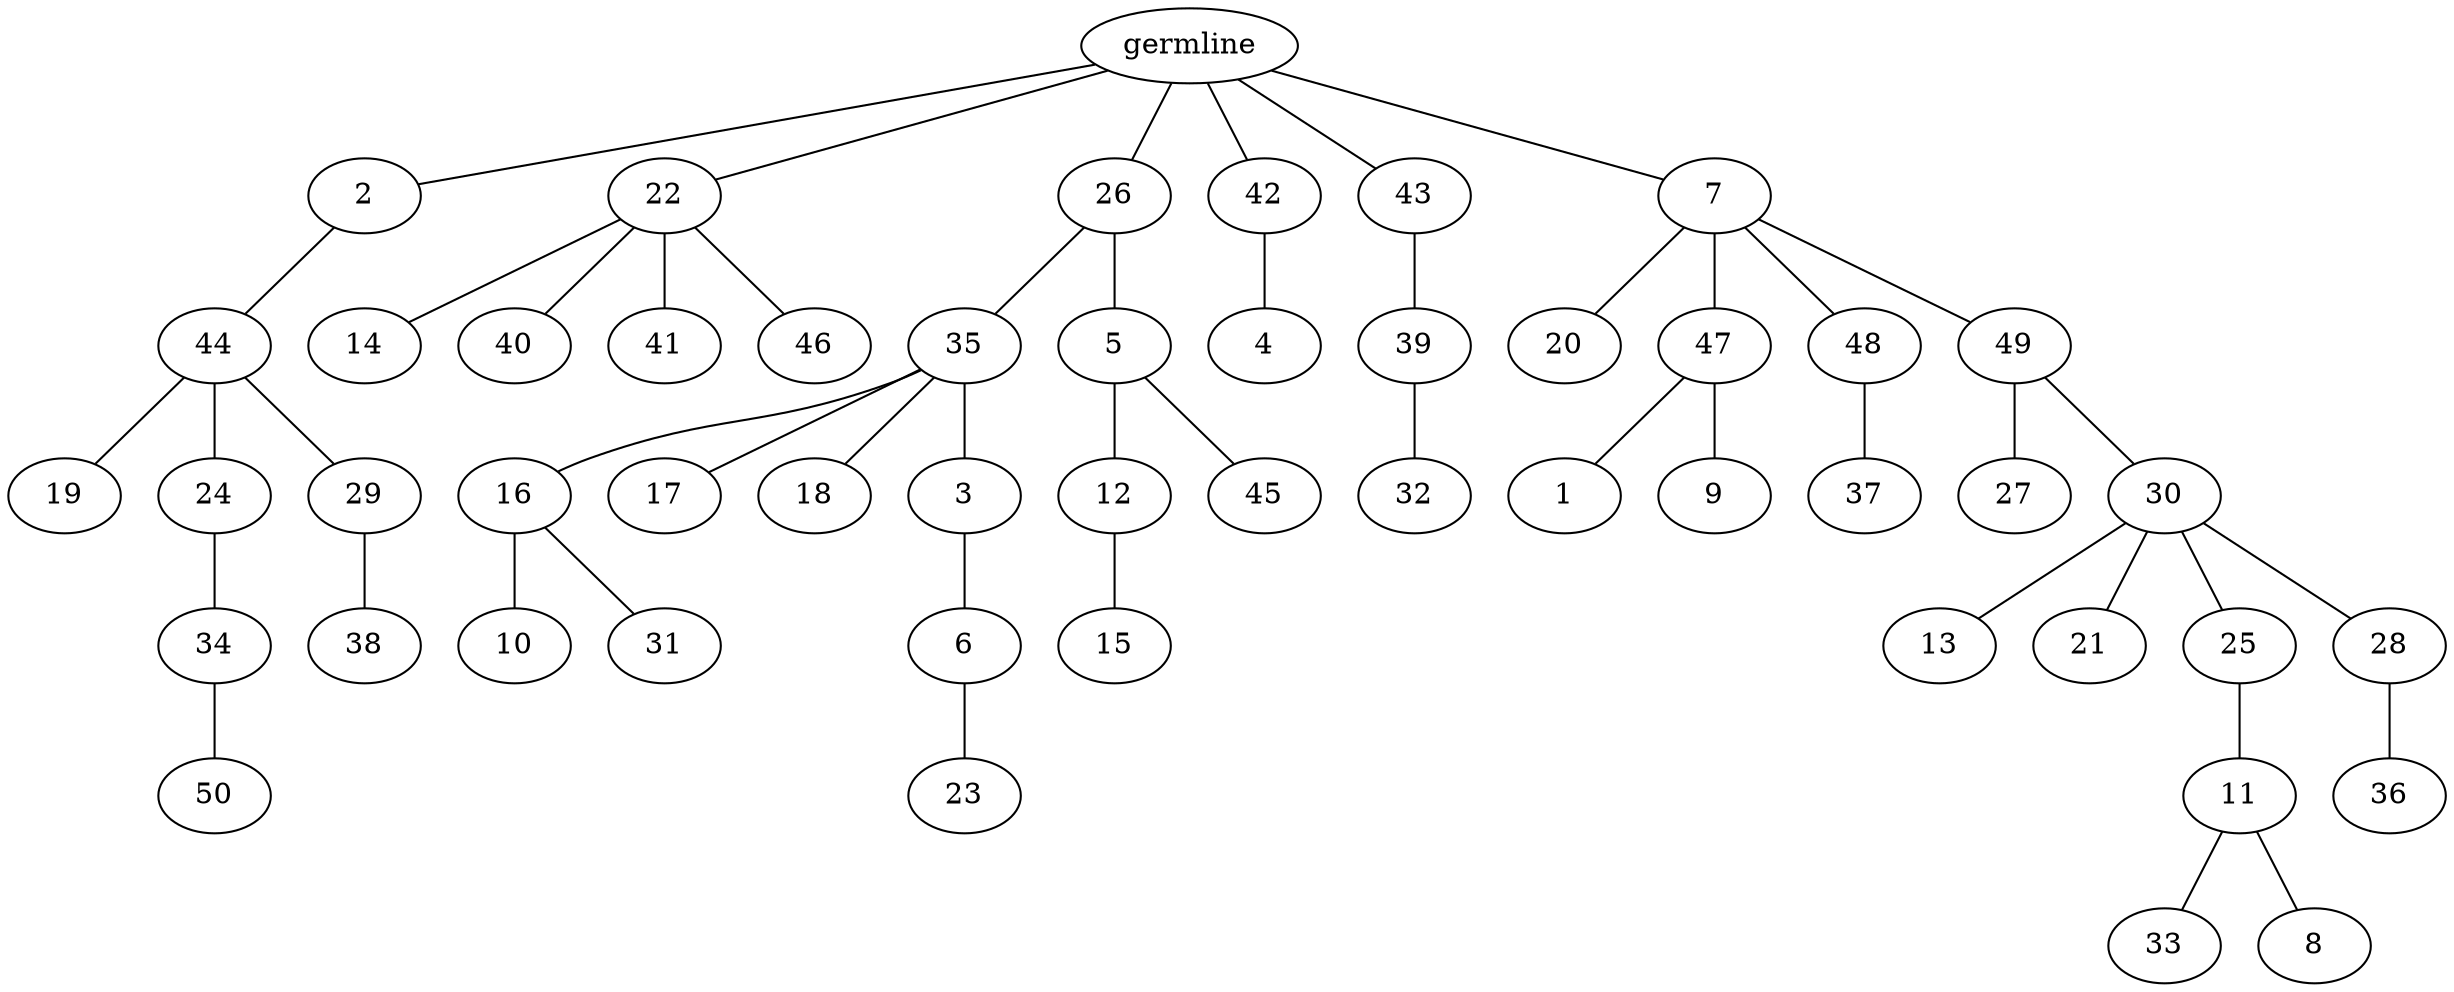 graph tree {
    "140482394555104" [label="germline"];
    "140482392792704" [label="2"];
    "140482385487568" [label="44"];
    "140482385489776" [label="19"];
    "140482385485888" [label="24"];
    "140482385488096" [label="34"];
    "140482385486224" [label="50"];
    "140482385488192" [label="29"];
    "140482385489536" [label="38"];
    "140482392791120" [label="22"];
    "140482385488672" [label="14"];
    "140482385486512" [label="40"];
    "140482385487184" [label="41"];
    "140482385488288" [label="46"];
    "140482385488624" [label="26"];
    "140482385487280" [label="35"];
    "140482385489104" [label="16"];
    "140482385486704" [label="10"];
    "140482385485936" [label="31"];
    "140482385487760" [label="17"];
    "140482385487616" [label="18"];
    "140482385486896" [label="3"];
    "140482385488768" [label="6"];
    "140482385355296" [label="23"];
    "140482385487040" [label="5"];
    "140482385486608" [label="12"];
    "140482385358752" [label="15"];
    "140482385357744" [label="45"];
    "140482385487712" [label="42"];
    "140482385357312" [label="4"];
    "140482385489488" [label="43"];
    "140482385357120" [label="39"];
    "140482385356352" [label="32"];
    "140482385357408" [label="7"];
    "140482385355200" [label="20"];
    "140482385354816" [label="47"];
    "140482381386128" [label="1"];
    "140482381389104" [label="9"];
    "140482384389168" [label="48"];
    "140482381386416" [label="37"];
    "140482381387328" [label="49"];
    "140482381388672" [label="27"];
    "140482381386464" [label="30"];
    "140482381389536" [label="13"];
    "140482381387184" [label="21"];
    "140482381388768" [label="25"];
    "140482381388576" [label="11"];
    "140482387653008" [label="33"];
    "140482381385888" [label="8"];
    "140482381389008" [label="28"];
    "140482381389152" [label="36"];
    "140482394555104" -- "140482392792704";
    "140482394555104" -- "140482392791120";
    "140482394555104" -- "140482385488624";
    "140482394555104" -- "140482385487712";
    "140482394555104" -- "140482385489488";
    "140482394555104" -- "140482385357408";
    "140482392792704" -- "140482385487568";
    "140482385487568" -- "140482385489776";
    "140482385487568" -- "140482385485888";
    "140482385487568" -- "140482385488192";
    "140482385485888" -- "140482385488096";
    "140482385488096" -- "140482385486224";
    "140482385488192" -- "140482385489536";
    "140482392791120" -- "140482385488672";
    "140482392791120" -- "140482385486512";
    "140482392791120" -- "140482385487184";
    "140482392791120" -- "140482385488288";
    "140482385488624" -- "140482385487280";
    "140482385488624" -- "140482385487040";
    "140482385487280" -- "140482385489104";
    "140482385487280" -- "140482385487760";
    "140482385487280" -- "140482385487616";
    "140482385487280" -- "140482385486896";
    "140482385489104" -- "140482385486704";
    "140482385489104" -- "140482385485936";
    "140482385486896" -- "140482385488768";
    "140482385488768" -- "140482385355296";
    "140482385487040" -- "140482385486608";
    "140482385487040" -- "140482385357744";
    "140482385486608" -- "140482385358752";
    "140482385487712" -- "140482385357312";
    "140482385489488" -- "140482385357120";
    "140482385357120" -- "140482385356352";
    "140482385357408" -- "140482385355200";
    "140482385357408" -- "140482385354816";
    "140482385357408" -- "140482384389168";
    "140482385357408" -- "140482381387328";
    "140482385354816" -- "140482381386128";
    "140482385354816" -- "140482381389104";
    "140482384389168" -- "140482381386416";
    "140482381387328" -- "140482381388672";
    "140482381387328" -- "140482381386464";
    "140482381386464" -- "140482381389536";
    "140482381386464" -- "140482381387184";
    "140482381386464" -- "140482381388768";
    "140482381386464" -- "140482381389008";
    "140482381388768" -- "140482381388576";
    "140482381388576" -- "140482387653008";
    "140482381388576" -- "140482381385888";
    "140482381389008" -- "140482381389152";
}
